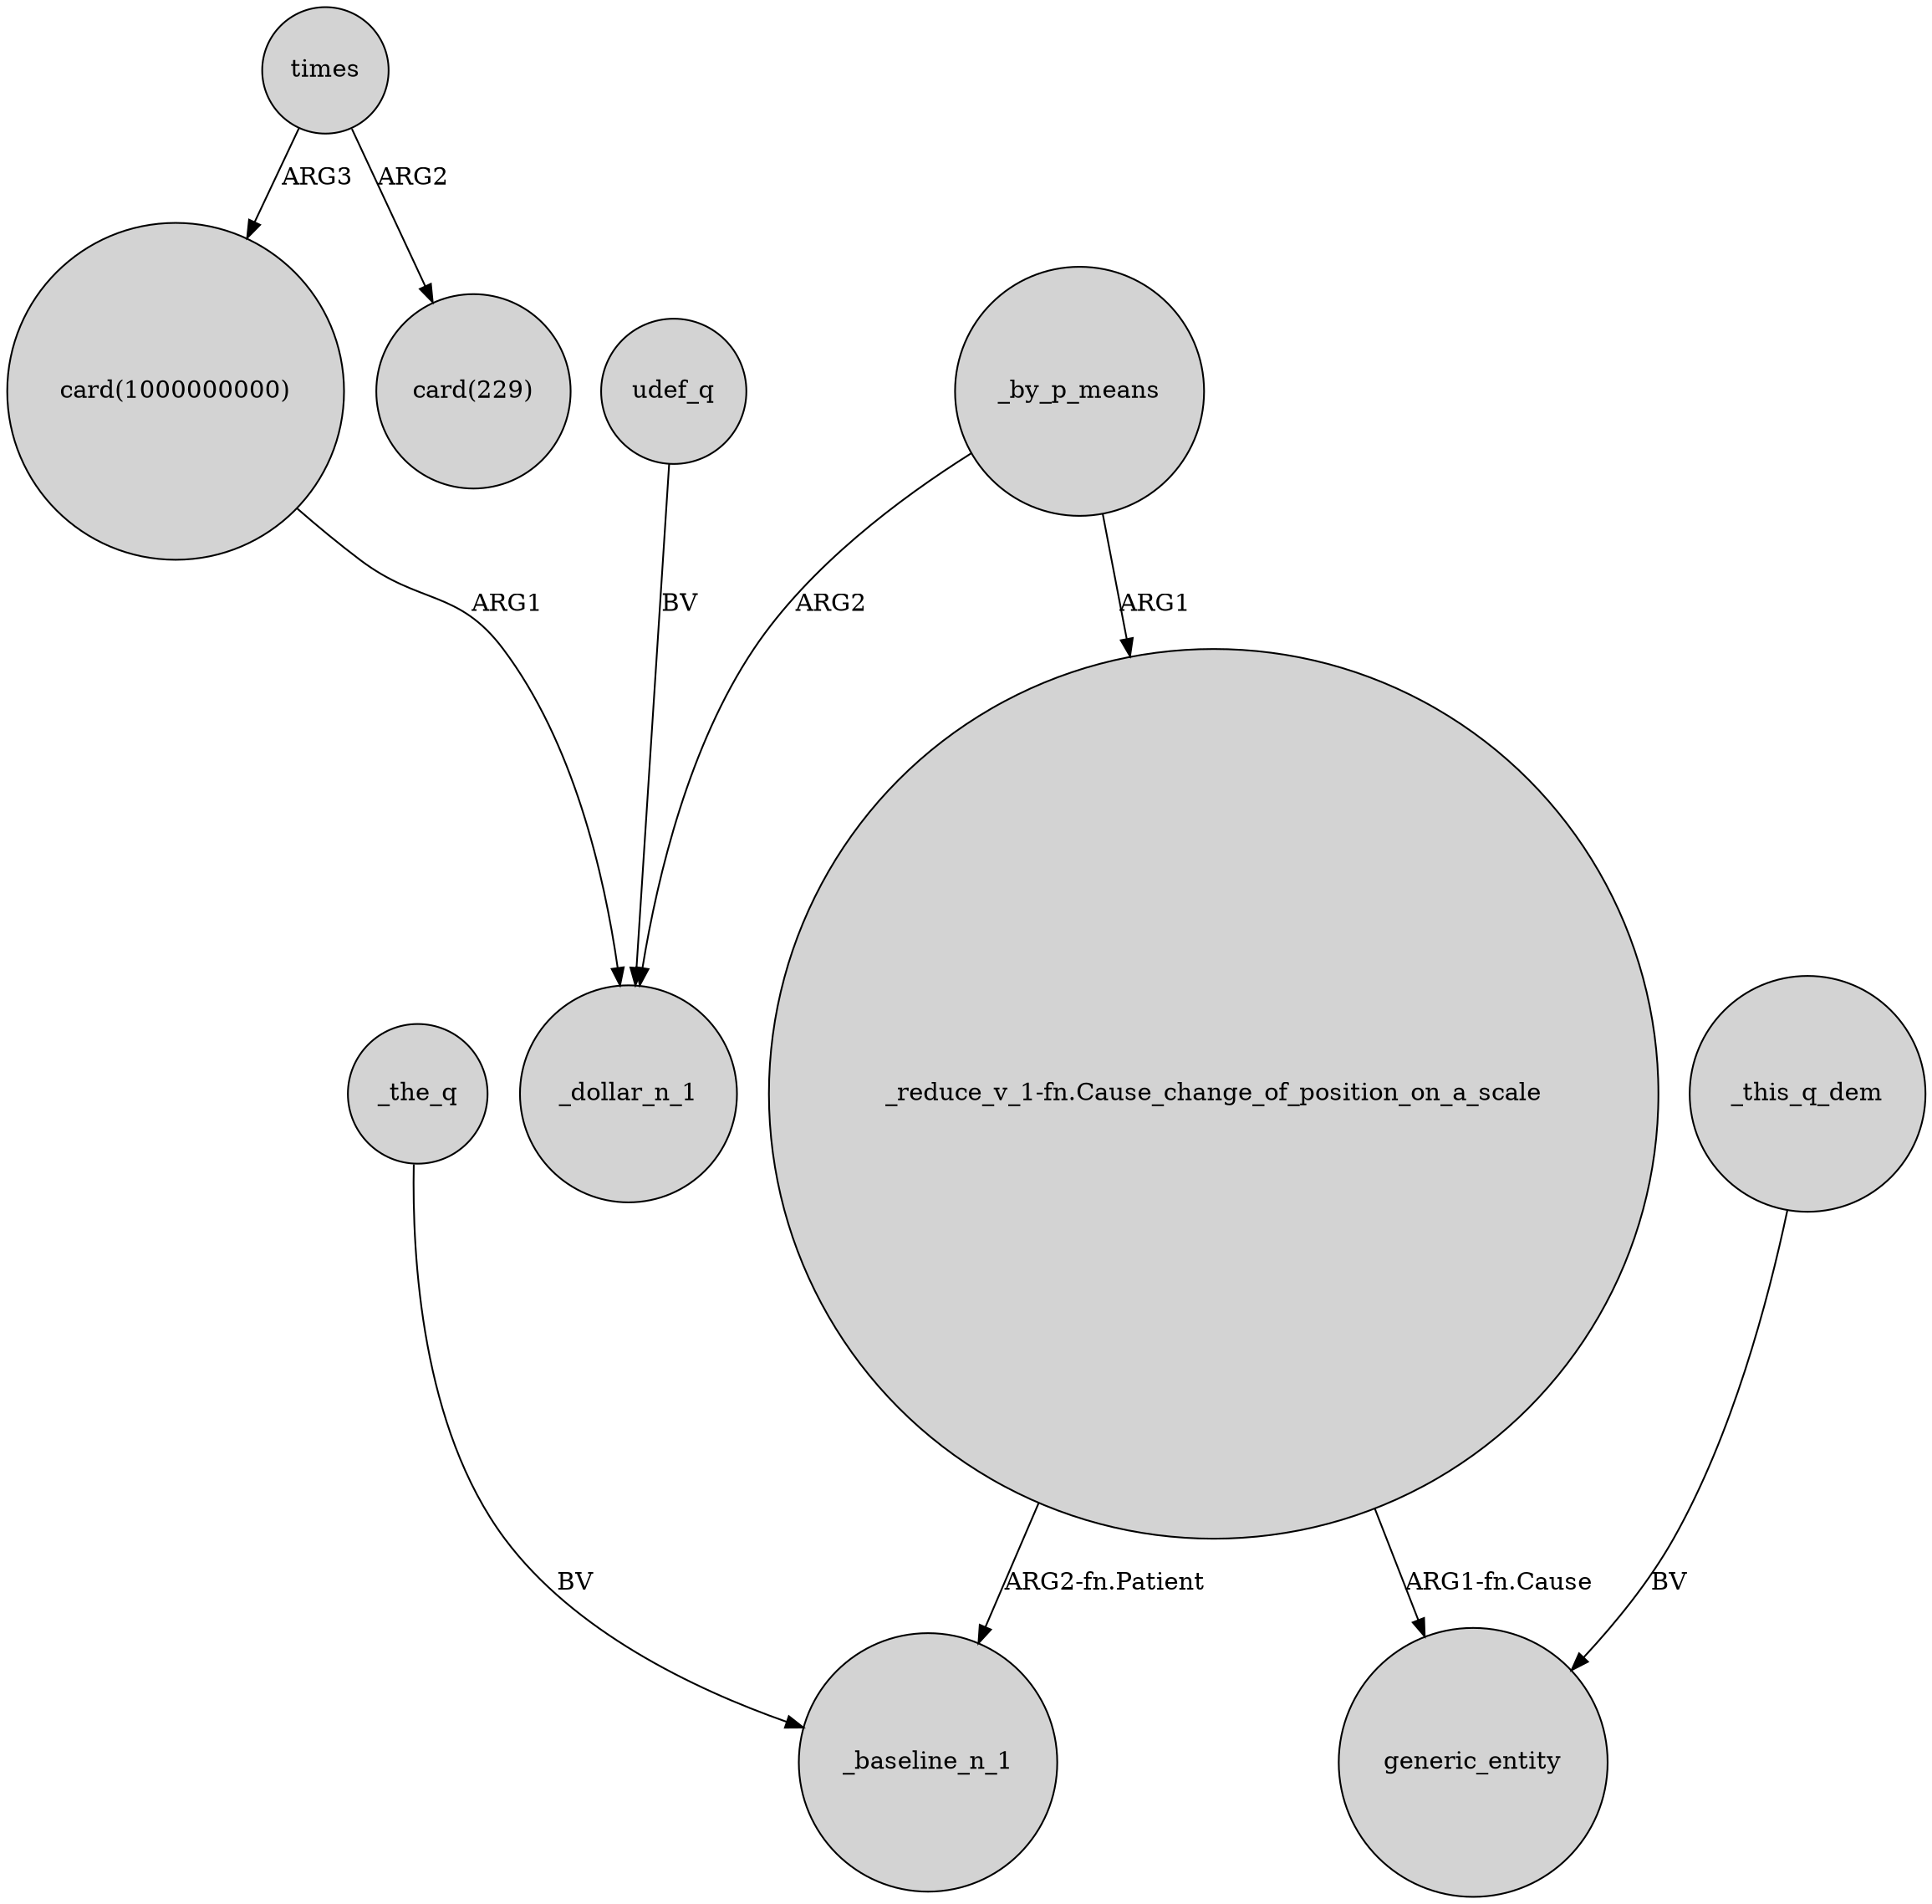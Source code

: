 digraph {
	node [shape=circle style=filled]
	_by_p_means -> _dollar_n_1 [label=ARG2]
	times -> "card(229)" [label=ARG2]
	_the_q -> _baseline_n_1 [label=BV]
	times -> "card(1000000000)" [label=ARG3]
	_this_q_dem -> generic_entity [label=BV]
	"_reduce_v_1-fn.Cause_change_of_position_on_a_scale" -> _baseline_n_1 [label="ARG2-fn.Patient"]
	"_reduce_v_1-fn.Cause_change_of_position_on_a_scale" -> generic_entity [label="ARG1-fn.Cause"]
	"card(1000000000)" -> _dollar_n_1 [label=ARG1]
	_by_p_means -> "_reduce_v_1-fn.Cause_change_of_position_on_a_scale" [label=ARG1]
	udef_q -> _dollar_n_1 [label=BV]
}
